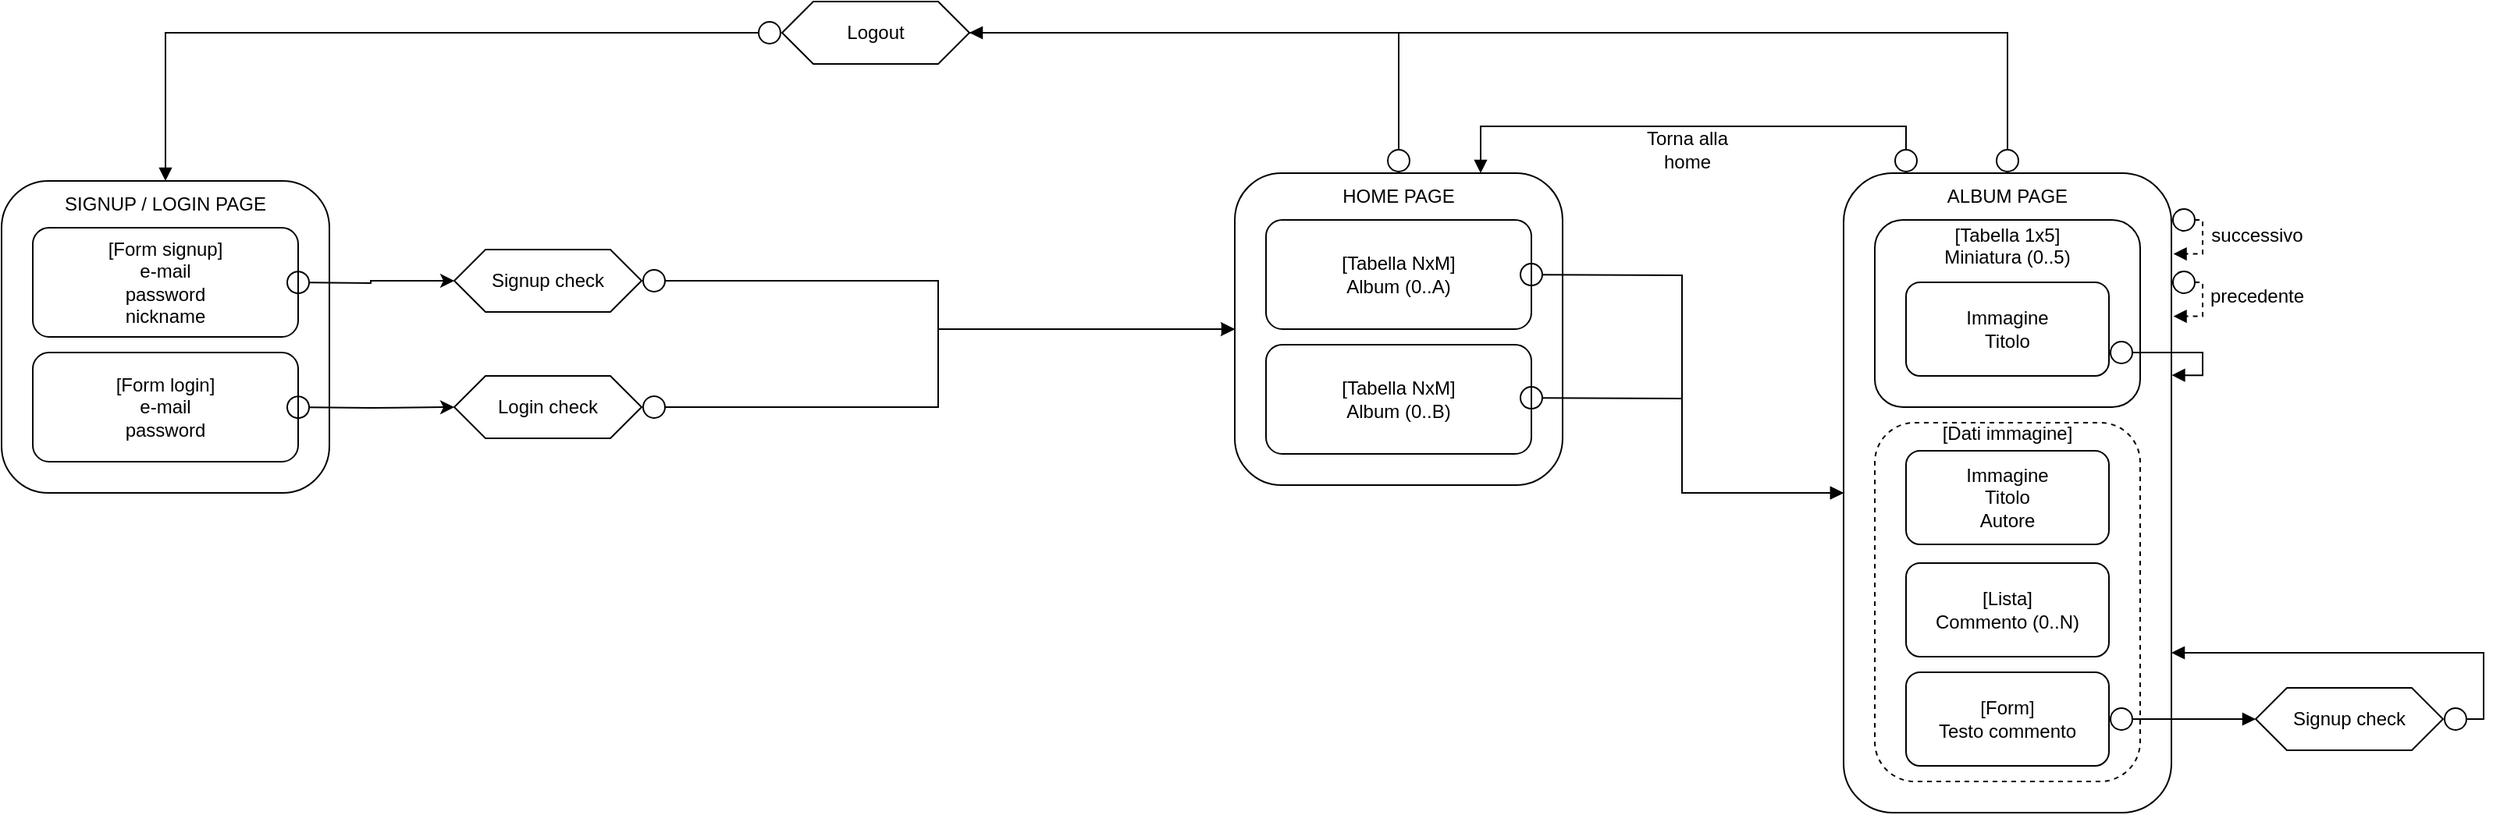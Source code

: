 <mxfile version="18.0.6" type="device"><diagram name="Page-1" id="b520641d-4fe3-3701-9064-5fc419738815"><mxGraphModel dx="1730" dy="1068" grid="1" gridSize="10" guides="1" tooltips="1" connect="1" arrows="1" fold="1" page="1" pageScale="1" pageWidth="1169" pageHeight="827" background="#ffffff" math="0" shadow="0"><root><mxCell id="0"/><mxCell id="1" parent="0"/><mxCell id="tA7xQBiXmkoUzAWX-g8d-11" style="edgeStyle=orthogonalEdgeStyle;rounded=0;orthogonalLoop=1;jettySize=auto;html=1;entryX=0;entryY=0.5;entryDx=0;entryDy=0;exitX=1;exitY=0.5;exitDx=0;exitDy=0;startArrow=circle;startFill=0;" edge="1" source="tA7xQBiXmkoUzAWX-g8d-19" parent="1" target="tA7xQBiXmkoUzAWX-g8d-28"><mxGeometry relative="1" as="geometry"><mxPoint x="680" y="350.864" as="targetPoint"/></mxGeometry></mxCell><mxCell id="tA7xQBiXmkoUzAWX-g8d-19" value="Login check" style="shape=hexagon;perimeter=hexagonPerimeter2;whiteSpace=wrap;html=1;fixedSize=1;strokeColor=default;" vertex="1" parent="1"><mxGeometry x="480" y="290" width="120" height="40" as="geometry"/></mxCell><mxCell id="tA7xQBiXmkoUzAWX-g8d-28" value="" style="rounded=1;whiteSpace=wrap;html=1;strokeColor=default;" vertex="1" parent="1"><mxGeometry x="980" y="160" width="210" height="200" as="geometry"/></mxCell><mxCell id="tA7xQBiXmkoUzAWX-g8d-29" value="&lt;span style=&quot;&quot;&gt;[Tabella NxM]&lt;/span&gt;&lt;br style=&quot;&quot;&gt;&lt;span style=&quot;&quot;&gt;Album (0..A)&lt;/span&gt;" style="rounded=1;whiteSpace=wrap;html=1;strokeColor=default;" vertex="1" parent="1"><mxGeometry x="1000" y="190" width="170" height="70" as="geometry"/></mxCell><mxCell id="tA7xQBiXmkoUzAWX-g8d-36" style="edgeStyle=orthogonalEdgeStyle;rounded=0;orthogonalLoop=1;jettySize=auto;html=1;endArrow=block;endFill=1;startArrow=circle;startFill=0;entryX=0;entryY=0.5;entryDx=0;entryDy=0;" edge="1" parent="1" target="tA7xQBiXmkoUzAWX-g8d-32"><mxGeometry relative="1" as="geometry"><mxPoint x="1230" y="350" as="targetPoint"/><mxPoint x="1162" y="225" as="sourcePoint"/><Array as="points"/></mxGeometry></mxCell><mxCell id="tA7xQBiXmkoUzAWX-g8d-89" style="edgeStyle=orthogonalEdgeStyle;rounded=0;orthogonalLoop=1;jettySize=auto;html=1;entryX=1;entryY=0.75;entryDx=0;entryDy=0;startArrow=circle;startFill=0;endArrow=block;endFill=1;strokeColor=#000000;" edge="1" parent="1" source="tA7xQBiXmkoUzAWX-g8d-30" target="tA7xQBiXmkoUzAWX-g8d-87"><mxGeometry relative="1" as="geometry"><Array as="points"><mxPoint x="1085" y="70"/><mxPoint x="801" y="70"/></Array></mxGeometry></mxCell><mxCell id="tA7xQBiXmkoUzAWX-g8d-30" value="HOME PAGE" style="text;html=1;strokeColor=none;fillColor=none;align=center;verticalAlign=middle;whiteSpace=wrap;rounded=0;" vertex="1" parent="1"><mxGeometry x="980" y="160" width="210" height="30" as="geometry"/></mxCell><mxCell id="tA7xQBiXmkoUzAWX-g8d-31" value="&lt;span style=&quot;&quot;&gt;[Tabella NxM]&lt;/span&gt;&lt;br style=&quot;&quot;&gt;&lt;span style=&quot;&quot;&gt;Album (0..B)&lt;/span&gt;" style="rounded=1;whiteSpace=wrap;html=1;strokeColor=default;" vertex="1" parent="1"><mxGeometry x="1000" y="270" width="170" height="70" as="geometry"/></mxCell><mxCell id="tA7xQBiXmkoUzAWX-g8d-47" style="edgeStyle=orthogonalEdgeStyle;rounded=0;orthogonalLoop=1;jettySize=auto;html=1;exitX=1;exitY=0.25;exitDx=0;exitDy=0;startArrow=circle;startFill=0;endArrow=block;endFill=1;strokeColor=#000000;entryX=1.006;entryY=0.359;entryDx=0;entryDy=0;entryPerimeter=0;dashed=1;" edge="1" parent="1"><mxGeometry relative="1" as="geometry"><mxPoint x="1581.26" y="211.8" as="targetPoint"/><mxPoint x="1580" y="190.0" as="sourcePoint"/><Array as="points"><mxPoint x="1600" y="190"/><mxPoint x="1600" y="212"/></Array></mxGeometry></mxCell><mxCell id="tA7xQBiXmkoUzAWX-g8d-32" value="" style="rounded=1;whiteSpace=wrap;html=1;strokeColor=default;" vertex="1" parent="1"><mxGeometry x="1370" y="160" width="210" height="410" as="geometry"/></mxCell><mxCell id="tA7xQBiXmkoUzAWX-g8d-33" value="&lt;span style=&quot;&quot;&gt;[Tabella 1x5]&lt;/span&gt;&lt;br style=&quot;&quot;&gt;&lt;span style=&quot;&quot;&gt;Miniatura (0..5)&lt;br&gt;&lt;br&gt;&lt;br&gt;&lt;br&gt;&lt;br&gt;&lt;br&gt;&lt;br&gt;&lt;/span&gt;" style="rounded=1;whiteSpace=wrap;html=1;strokeColor=default;" vertex="1" parent="1"><mxGeometry x="1390" y="190" width="170" height="120" as="geometry"/></mxCell><mxCell id="tA7xQBiXmkoUzAWX-g8d-81" style="edgeStyle=orthogonalEdgeStyle;rounded=0;orthogonalLoop=1;jettySize=auto;html=1;entryX=0.75;entryY=0;entryDx=0;entryDy=0;startArrow=circle;startFill=0;endArrow=block;endFill=1;strokeColor=#000000;" edge="1" parent="1" source="tA7xQBiXmkoUzAWX-g8d-34" target="tA7xQBiXmkoUzAWX-g8d-30"><mxGeometry relative="1" as="geometry"><Array as="points"><mxPoint x="1410" y="130"/><mxPoint x="1138" y="130"/></Array></mxGeometry></mxCell><mxCell id="tA7xQBiXmkoUzAWX-g8d-88" style="edgeStyle=orthogonalEdgeStyle;rounded=0;orthogonalLoop=1;jettySize=auto;html=1;entryX=1;entryY=0.5;entryDx=0;entryDy=0;startArrow=circle;startFill=0;endArrow=block;endFill=1;strokeColor=#000000;" edge="1" parent="1" source="tA7xQBiXmkoUzAWX-g8d-34" target="tA7xQBiXmkoUzAWX-g8d-87"><mxGeometry relative="1" as="geometry"><Array as="points"><mxPoint x="1475" y="70"/></Array></mxGeometry></mxCell><mxCell id="tA7xQBiXmkoUzAWX-g8d-34" value="ALBUM PAGE" style="text;html=1;strokeColor=none;fillColor=none;align=center;verticalAlign=middle;whiteSpace=wrap;rounded=0;" vertex="1" parent="1"><mxGeometry x="1370" y="160" width="210" height="30" as="geometry"/></mxCell><mxCell id="tA7xQBiXmkoUzAWX-g8d-37" style="edgeStyle=orthogonalEdgeStyle;rounded=0;orthogonalLoop=1;jettySize=auto;html=1;endArrow=block;endFill=1;startArrow=circle;startFill=0;entryX=0;entryY=0.5;entryDx=0;entryDy=0;" edge="1" parent="1" target="tA7xQBiXmkoUzAWX-g8d-32"><mxGeometry relative="1" as="geometry"><mxPoint x="1370" y="339" as="targetPoint"/><mxPoint x="1162" y="304" as="sourcePoint"/><Array as="points"/></mxGeometry></mxCell><mxCell id="tA7xQBiXmkoUzAWX-g8d-75" style="edgeStyle=orthogonalEdgeStyle;rounded=0;orthogonalLoop=1;jettySize=auto;html=1;entryX=1.001;entryY=0.316;entryDx=0;entryDy=0;entryPerimeter=0;startArrow=circle;startFill=0;endArrow=block;endFill=1;strokeColor=#000000;exitX=1;exitY=0.75;exitDx=0;exitDy=0;" edge="1" parent="1" source="tA7xQBiXmkoUzAWX-g8d-38" target="tA7xQBiXmkoUzAWX-g8d-32"><mxGeometry relative="1" as="geometry"><Array as="points"><mxPoint x="1600" y="275"/><mxPoint x="1600" y="290"/></Array></mxGeometry></mxCell><mxCell id="tA7xQBiXmkoUzAWX-g8d-38" value="Immagine&lt;br&gt;Titolo" style="rounded=1;whiteSpace=wrap;html=1;strokeColor=default;" vertex="1" parent="1"><mxGeometry x="1410" y="230" width="130" height="60" as="geometry"/></mxCell><mxCell id="tA7xQBiXmkoUzAWX-g8d-51" value="successivo" style="text;html=1;strokeColor=none;fillColor=none;align=center;verticalAlign=middle;whiteSpace=wrap;rounded=0;" vertex="1" parent="1"><mxGeometry x="1605" y="190" width="60" height="20" as="geometry"/></mxCell><mxCell id="tA7xQBiXmkoUzAWX-g8d-52" value="precedente" style="text;html=1;strokeColor=none;fillColor=none;align=center;verticalAlign=middle;whiteSpace=wrap;rounded=0;" vertex="1" parent="1"><mxGeometry x="1605" y="229" width="60" height="20" as="geometry"/></mxCell><mxCell id="tA7xQBiXmkoUzAWX-g8d-92" style="edgeStyle=orthogonalEdgeStyle;rounded=0;orthogonalLoop=1;jettySize=auto;html=1;entryX=0;entryY=0.5;entryDx=0;entryDy=0;startArrow=circle;startFill=0;endArrow=block;endFill=1;strokeColor=#000000;" edge="1" parent="1" source="tA7xQBiXmkoUzAWX-g8d-54" target="tA7xQBiXmkoUzAWX-g8d-28"><mxGeometry relative="1" as="geometry"/></mxCell><mxCell id="tA7xQBiXmkoUzAWX-g8d-54" value="Signup check" style="shape=hexagon;perimeter=hexagonPerimeter2;whiteSpace=wrap;html=1;fixedSize=1;strokeColor=default;" vertex="1" parent="1"><mxGeometry x="480" y="209" width="120" height="40" as="geometry"/></mxCell><mxCell id="tA7xQBiXmkoUzAWX-g8d-55" value="" style="rounded=1;whiteSpace=wrap;html=1;strokeColor=default;" vertex="1" parent="1"><mxGeometry x="190" y="165" width="210" height="200" as="geometry"/></mxCell><mxCell id="tA7xQBiXmkoUzAWX-g8d-56" value="[Form signup]&lt;br&gt;e-mail&lt;br&gt;password&lt;br&gt;nickname" style="rounded=1;whiteSpace=wrap;html=1;strokeColor=default;" vertex="1" parent="1"><mxGeometry x="210" y="195" width="170" height="70" as="geometry"/></mxCell><mxCell id="tA7xQBiXmkoUzAWX-g8d-57" value="SIGNUP / LOGIN PAGE" style="text;html=1;strokeColor=none;fillColor=none;align=center;verticalAlign=middle;whiteSpace=wrap;rounded=0;" vertex="1" parent="1"><mxGeometry x="190" y="165" width="210" height="30" as="geometry"/></mxCell><mxCell id="tA7xQBiXmkoUzAWX-g8d-58" value="[Form login]&lt;br&gt;e-mail&lt;br&gt;password" style="rounded=1;whiteSpace=wrap;html=1;strokeColor=default;" vertex="1" parent="1"><mxGeometry x="210" y="275" width="170" height="70" as="geometry"/></mxCell><mxCell id="tA7xQBiXmkoUzAWX-g8d-13" style="edgeStyle=orthogonalEdgeStyle;rounded=0;orthogonalLoop=1;jettySize=auto;html=1;startArrow=circle;startFill=0;" edge="1" target="tA7xQBiXmkoUzAWX-g8d-19" parent="1"><mxGeometry relative="1" as="geometry"><mxPoint x="372" y="310" as="sourcePoint"/><Array as="points"/></mxGeometry></mxCell><mxCell id="tA7xQBiXmkoUzAWX-g8d-59" style="edgeStyle=orthogonalEdgeStyle;rounded=0;orthogonalLoop=1;jettySize=auto;html=1;startArrow=circle;startFill=0;entryX=0;entryY=0.5;entryDx=0;entryDy=0;" edge="1" parent="1" target="tA7xQBiXmkoUzAWX-g8d-54"><mxGeometry relative="1" as="geometry"><mxPoint x="372" y="230" as="sourcePoint"/><mxPoint x="490" y="300" as="targetPoint"/><Array as="points"/></mxGeometry></mxCell><mxCell id="tA7xQBiXmkoUzAWX-g8d-69" style="edgeStyle=orthogonalEdgeStyle;rounded=0;orthogonalLoop=1;jettySize=auto;html=1;exitX=1;exitY=0.25;exitDx=0;exitDy=0;startArrow=circle;startFill=0;endArrow=block;endFill=1;strokeColor=#000000;entryX=1.006;entryY=0.359;entryDx=0;entryDy=0;entryPerimeter=0;dashed=1;" edge="1" parent="1"><mxGeometry relative="1" as="geometry"><mxPoint x="1581.26" y="251.8" as="targetPoint"/><mxPoint x="1580" y="230.0" as="sourcePoint"/><Array as="points"><mxPoint x="1600" y="230"/><mxPoint x="1600" y="252"/></Array></mxGeometry></mxCell><mxCell id="tA7xQBiXmkoUzAWX-g8d-70" value="&lt;span style=&quot;&quot;&gt;[Dati immagine]&lt;br&gt;&lt;br&gt;&lt;br&gt;&lt;br&gt;&lt;br&gt;&lt;br&gt;&lt;br&gt;&lt;br&gt;&lt;br&gt;&lt;br&gt;&lt;br&gt;&lt;br&gt;&lt;br&gt;&lt;br&gt;&lt;br&gt;&lt;br&gt;&lt;/span&gt;" style="rounded=1;whiteSpace=wrap;html=1;strokeColor=default;dashed=1;" vertex="1" parent="1"><mxGeometry x="1390" y="320" width="170" height="230" as="geometry"/></mxCell><mxCell id="tA7xQBiXmkoUzAWX-g8d-71" value="Immagine&lt;br&gt;Titolo&lt;br&gt;Autore" style="rounded=1;whiteSpace=wrap;html=1;strokeColor=default;" vertex="1" parent="1"><mxGeometry x="1410" y="338" width="130" height="60" as="geometry"/></mxCell><mxCell id="tA7xQBiXmkoUzAWX-g8d-72" value="[Lista]&lt;br&gt;Commento (0..N)" style="rounded=1;whiteSpace=wrap;html=1;strokeColor=default;" vertex="1" parent="1"><mxGeometry x="1410" y="410" width="130" height="60" as="geometry"/></mxCell><mxCell id="tA7xQBiXmkoUzAWX-g8d-79" style="edgeStyle=orthogonalEdgeStyle;rounded=0;orthogonalLoop=1;jettySize=auto;html=1;entryX=0;entryY=0.5;entryDx=0;entryDy=0;startArrow=circle;startFill=0;endArrow=block;endFill=1;strokeColor=#000000;" edge="1" parent="1" source="tA7xQBiXmkoUzAWX-g8d-73" target="tA7xQBiXmkoUzAWX-g8d-77"><mxGeometry relative="1" as="geometry"/></mxCell><mxCell id="tA7xQBiXmkoUzAWX-g8d-73" value="[Form]&lt;br&gt;Testo commento" style="rounded=1;whiteSpace=wrap;html=1;strokeColor=default;" vertex="1" parent="1"><mxGeometry x="1410" y="480" width="130" height="60" as="geometry"/></mxCell><mxCell id="tA7xQBiXmkoUzAWX-g8d-80" style="edgeStyle=orthogonalEdgeStyle;rounded=0;orthogonalLoop=1;jettySize=auto;html=1;entryX=1;entryY=0.75;entryDx=0;entryDy=0;startArrow=circle;startFill=0;endArrow=block;endFill=1;strokeColor=#000000;" edge="1" parent="1" source="tA7xQBiXmkoUzAWX-g8d-77" target="tA7xQBiXmkoUzAWX-g8d-32"><mxGeometry relative="1" as="geometry"><Array as="points"><mxPoint x="1780" y="510"/><mxPoint x="1780" y="468"/></Array></mxGeometry></mxCell><mxCell id="tA7xQBiXmkoUzAWX-g8d-77" value="Signup check" style="shape=hexagon;perimeter=hexagonPerimeter2;whiteSpace=wrap;html=1;fixedSize=1;strokeColor=default;" vertex="1" parent="1"><mxGeometry x="1634" y="490" width="120" height="40" as="geometry"/></mxCell><mxCell id="tA7xQBiXmkoUzAWX-g8d-85" value="Torna alla home" style="text;html=1;strokeColor=none;fillColor=none;align=center;verticalAlign=middle;whiteSpace=wrap;rounded=0;dashed=1;" vertex="1" parent="1"><mxGeometry x="1240" y="130" width="60" height="30" as="geometry"/></mxCell><mxCell id="tA7xQBiXmkoUzAWX-g8d-91" style="edgeStyle=orthogonalEdgeStyle;rounded=0;orthogonalLoop=1;jettySize=auto;html=1;startArrow=circle;startFill=0;endArrow=block;endFill=1;strokeColor=#000000;" edge="1" parent="1" source="tA7xQBiXmkoUzAWX-g8d-87" target="tA7xQBiXmkoUzAWX-g8d-55"><mxGeometry relative="1" as="geometry"/></mxCell><mxCell id="tA7xQBiXmkoUzAWX-g8d-87" value="Logout" style="shape=hexagon;perimeter=hexagonPerimeter2;whiteSpace=wrap;html=1;fixedSize=1;strokeColor=default;" vertex="1" parent="1"><mxGeometry x="690" y="50" width="120" height="40" as="geometry"/></mxCell></root></mxGraphModel></diagram></mxfile>
